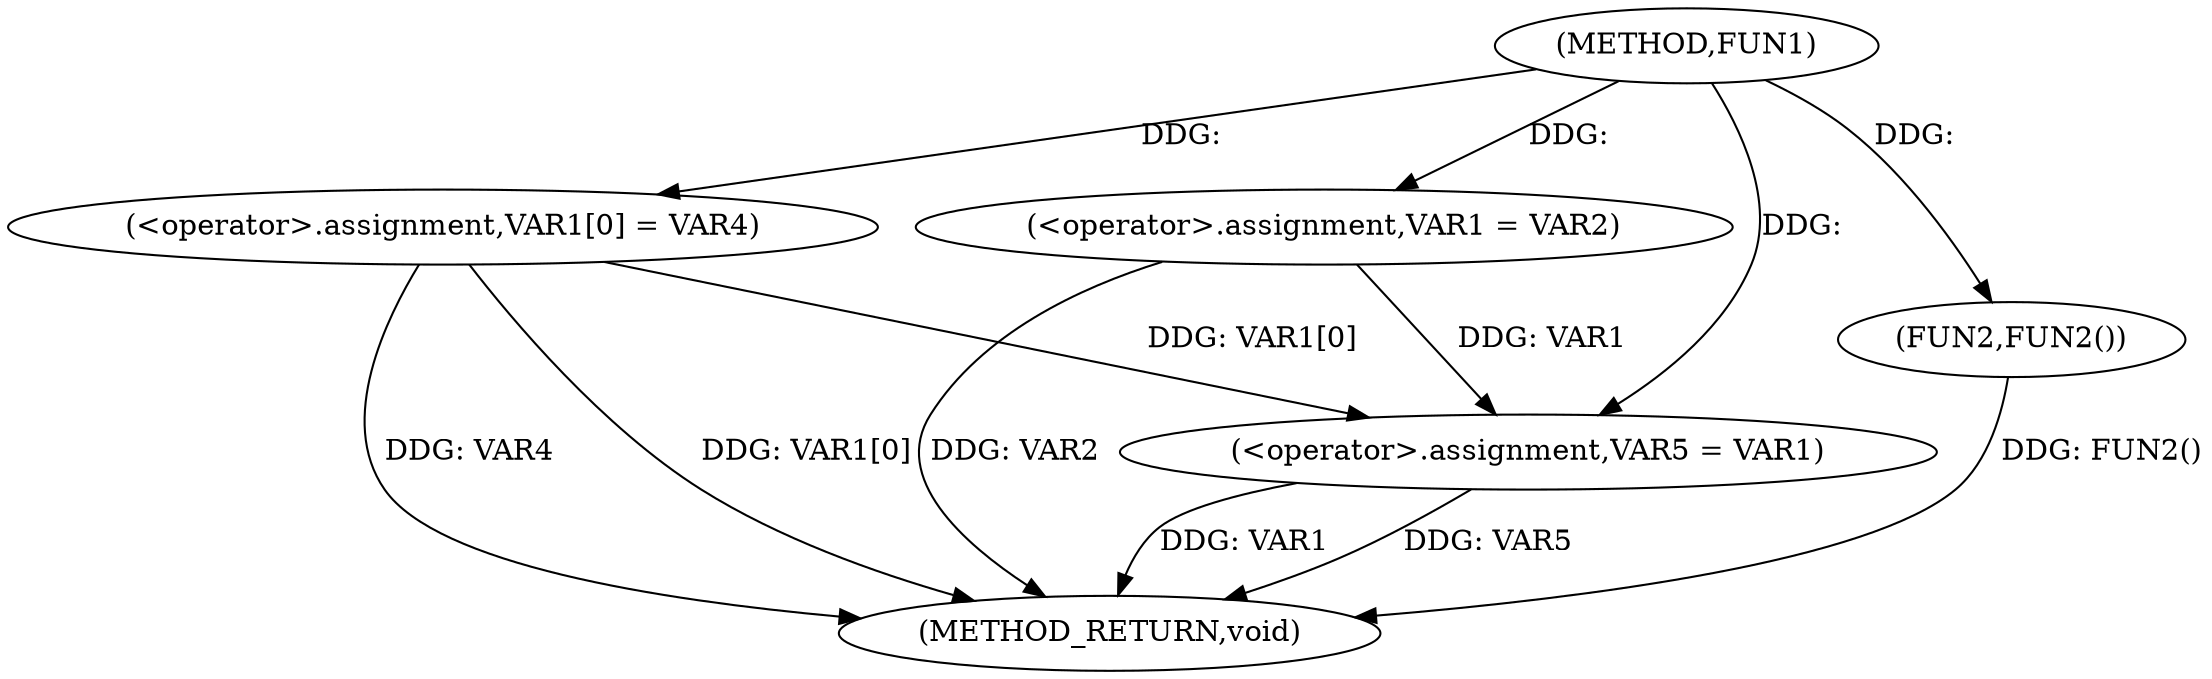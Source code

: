 digraph FUN1 {  
"1000100" [label = "(METHOD,FUN1)" ]
"1000117" [label = "(METHOD_RETURN,void)" ]
"1000105" [label = "(<operator>.assignment,VAR1 = VAR2)" ]
"1000108" [label = "(<operator>.assignment,VAR1[0] = VAR4)" ]
"1000113" [label = "(<operator>.assignment,VAR5 = VAR1)" ]
"1000116" [label = "(FUN2,FUN2())" ]
  "1000105" -> "1000117"  [ label = "DDG: VAR2"] 
  "1000113" -> "1000117"  [ label = "DDG: VAR5"] 
  "1000113" -> "1000117"  [ label = "DDG: VAR1"] 
  "1000108" -> "1000117"  [ label = "DDG: VAR4"] 
  "1000116" -> "1000117"  [ label = "DDG: FUN2()"] 
  "1000108" -> "1000117"  [ label = "DDG: VAR1[0]"] 
  "1000100" -> "1000105"  [ label = "DDG: "] 
  "1000100" -> "1000108"  [ label = "DDG: "] 
  "1000105" -> "1000113"  [ label = "DDG: VAR1"] 
  "1000108" -> "1000113"  [ label = "DDG: VAR1[0]"] 
  "1000100" -> "1000113"  [ label = "DDG: "] 
  "1000100" -> "1000116"  [ label = "DDG: "] 
}
